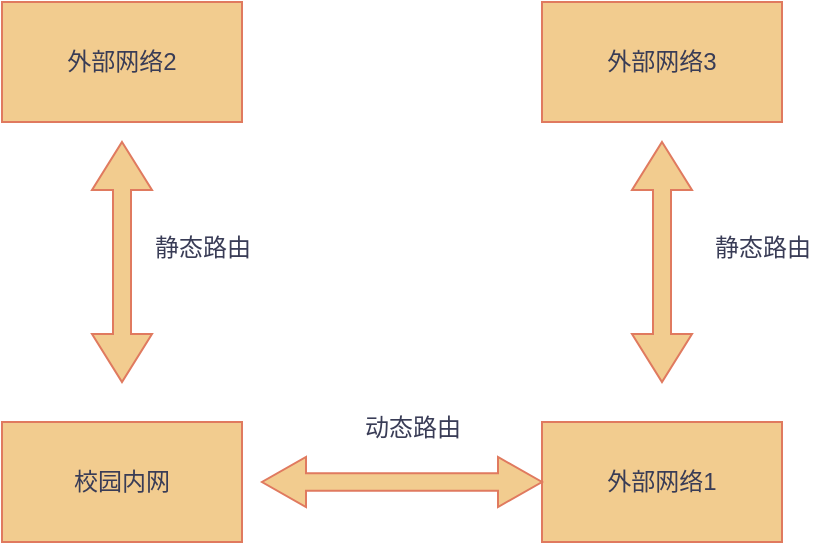 <mxfile version="21.5.0" type="github" pages="3">
  <diagram id="JUidYBW1GJWZsKxiZpDq" name="第 1 页">
    <mxGraphModel dx="1008" dy="642" grid="1" gridSize="10" guides="1" tooltips="1" connect="1" arrows="1" fold="1" page="1" pageScale="1" pageWidth="827" pageHeight="1169" math="0" shadow="0">
      <root>
        <mxCell id="0" />
        <mxCell id="1" parent="0" />
        <mxCell id="DiUsqnAPW3JsSKyYud-B-1" value="校园内网" style="rounded=0;whiteSpace=wrap;html=1;labelBackgroundColor=none;fillColor=#F2CC8F;strokeColor=#E07A5F;fontColor=#393C56;" vertex="1" parent="1">
          <mxGeometry x="200" y="350" width="120" height="60" as="geometry" />
        </mxCell>
        <mxCell id="DiUsqnAPW3JsSKyYud-B-2" value="外部网络1" style="rounded=0;whiteSpace=wrap;html=1;labelBackgroundColor=none;fillColor=#F2CC8F;strokeColor=#E07A5F;fontColor=#393C56;" vertex="1" parent="1">
          <mxGeometry x="470" y="350" width="120" height="60" as="geometry" />
        </mxCell>
        <mxCell id="DiUsqnAPW3JsSKyYud-B-3" value="外部网络2" style="rounded=0;whiteSpace=wrap;html=1;labelBackgroundColor=none;fillColor=#F2CC8F;strokeColor=#E07A5F;fontColor=#393C56;" vertex="1" parent="1">
          <mxGeometry x="200" y="140" width="120" height="60" as="geometry" />
        </mxCell>
        <mxCell id="DiUsqnAPW3JsSKyYud-B-4" value="外部网络3" style="rounded=0;whiteSpace=wrap;html=1;labelBackgroundColor=none;fillColor=#F2CC8F;strokeColor=#E07A5F;fontColor=#393C56;" vertex="1" parent="1">
          <mxGeometry x="470" y="140" width="120" height="60" as="geometry" />
        </mxCell>
        <mxCell id="DiUsqnAPW3JsSKyYud-B-8" value="动态路由" style="text;html=1;align=center;verticalAlign=middle;resizable=0;points=[];autosize=1;strokeColor=none;fillColor=none;labelBackgroundColor=none;fontColor=#393C56;" vertex="1" parent="1">
          <mxGeometry x="370" y="337.5" width="70" height="30" as="geometry" />
        </mxCell>
        <mxCell id="DiUsqnAPW3JsSKyYud-B-13" value="" style="html=1;shadow=0;dashed=0;align=center;verticalAlign=middle;shape=mxgraph.arrows2.twoWayArrow;dy=0.65;dx=22;strokeColor=#E07A5F;fontColor=#393C56;fillColor=#F2CC8F;" vertex="1" parent="1">
          <mxGeometry x="330" y="367.5" width="140" height="25" as="geometry" />
        </mxCell>
        <mxCell id="DiUsqnAPW3JsSKyYud-B-16" value="" style="shape=doubleArrow;direction=south;whiteSpace=wrap;html=1;strokeColor=#E07A5F;fontColor=#393C56;fillColor=#F2CC8F;" vertex="1" parent="1">
          <mxGeometry x="245" y="210" width="30" height="120" as="geometry" />
        </mxCell>
        <mxCell id="DiUsqnAPW3JsSKyYud-B-17" value="" style="shape=doubleArrow;direction=south;whiteSpace=wrap;html=1;strokeColor=#E07A5F;fontColor=#393C56;fillColor=#F2CC8F;" vertex="1" parent="1">
          <mxGeometry x="515" y="210" width="30" height="120" as="geometry" />
        </mxCell>
        <mxCell id="DiUsqnAPW3JsSKyYud-B-20" value="静态路由" style="text;html=1;align=center;verticalAlign=middle;resizable=0;points=[];autosize=1;strokeColor=none;fillColor=none;fontColor=#393C56;" vertex="1" parent="1">
          <mxGeometry x="265" y="248" width="70" height="30" as="geometry" />
        </mxCell>
        <mxCell id="DiUsqnAPW3JsSKyYud-B-21" value="静态路由" style="text;html=1;align=center;verticalAlign=middle;resizable=0;points=[];autosize=1;strokeColor=none;fillColor=none;fontColor=#393C56;" vertex="1" parent="1">
          <mxGeometry x="545" y="248" width="70" height="30" as="geometry" />
        </mxCell>
      </root>
    </mxGraphModel>
  </diagram>
  <diagram id="n-5jh5liyN02yLnXecr6" name="第 2 页">
    <mxGraphModel dx="996" dy="640" grid="1" gridSize="10" guides="1" tooltips="1" connect="1" arrows="1" fold="1" page="1" pageScale="1" pageWidth="827" pageHeight="1169" math="0" shadow="0">
      <root>
        <mxCell id="0" />
        <mxCell id="1" parent="0" />
        <mxCell id="jBzcunzqPuZhBJbaHfQc-12" value="" style="edgeStyle=orthogonalEdgeStyle;rounded=0;orthogonalLoop=1;jettySize=auto;html=1;" edge="1" parent="1" source="jBzcunzqPuZhBJbaHfQc-1" target="jBzcunzqPuZhBJbaHfQc-3">
          <mxGeometry relative="1" as="geometry" />
        </mxCell>
        <mxCell id="jBzcunzqPuZhBJbaHfQc-1" value="信源" style="rounded=0;whiteSpace=wrap;html=1;" vertex="1" parent="1">
          <mxGeometry x="80" y="390" width="100" height="50" as="geometry" />
        </mxCell>
        <mxCell id="jBzcunzqPuZhBJbaHfQc-19" value="" style="edgeStyle=orthogonalEdgeStyle;rounded=0;orthogonalLoop=1;jettySize=auto;html=1;" edge="1" parent="1" source="jBzcunzqPuZhBJbaHfQc-2" target="jBzcunzqPuZhBJbaHfQc-8">
          <mxGeometry relative="1" as="geometry" />
        </mxCell>
        <mxCell id="jBzcunzqPuZhBJbaHfQc-2" value="信道" style="rounded=0;whiteSpace=wrap;html=1;" vertex="1" parent="1">
          <mxGeometry x="600" y="480" width="100" height="50" as="geometry" />
        </mxCell>
        <mxCell id="jBzcunzqPuZhBJbaHfQc-13" value="" style="edgeStyle=orthogonalEdgeStyle;rounded=0;orthogonalLoop=1;jettySize=auto;html=1;" edge="1" parent="1" source="jBzcunzqPuZhBJbaHfQc-3" target="jBzcunzqPuZhBJbaHfQc-5">
          <mxGeometry relative="1" as="geometry" />
        </mxCell>
        <mxCell id="jBzcunzqPuZhBJbaHfQc-3" value="编码" style="rounded=0;whiteSpace=wrap;html=1;" vertex="1" parent="1">
          <mxGeometry x="210" y="390" width="100" height="50" as="geometry" />
        </mxCell>
        <mxCell id="jBzcunzqPuZhBJbaHfQc-17" value="" style="edgeStyle=orthogonalEdgeStyle;rounded=0;orthogonalLoop=1;jettySize=auto;html=1;" edge="1" parent="1" source="jBzcunzqPuZhBJbaHfQc-4" target="jBzcunzqPuZhBJbaHfQc-2">
          <mxGeometry relative="1" as="geometry" />
        </mxCell>
        <mxCell id="jBzcunzqPuZhBJbaHfQc-4" value="放大" style="rounded=0;whiteSpace=wrap;html=1;" vertex="1" parent="1">
          <mxGeometry x="600" y="390" width="100" height="50" as="geometry" />
        </mxCell>
        <mxCell id="jBzcunzqPuZhBJbaHfQc-14" value="" style="edgeStyle=orthogonalEdgeStyle;rounded=0;orthogonalLoop=1;jettySize=auto;html=1;" edge="1" parent="1" source="jBzcunzqPuZhBJbaHfQc-5" target="jBzcunzqPuZhBJbaHfQc-6">
          <mxGeometry relative="1" as="geometry" />
        </mxCell>
        <mxCell id="jBzcunzqPuZhBJbaHfQc-5" value="扩频调制" style="rounded=0;whiteSpace=wrap;html=1;" vertex="1" parent="1">
          <mxGeometry x="340" y="390" width="100" height="50" as="geometry" />
        </mxCell>
        <mxCell id="jBzcunzqPuZhBJbaHfQc-15" value="" style="edgeStyle=orthogonalEdgeStyle;rounded=0;orthogonalLoop=1;jettySize=auto;html=1;" edge="1" parent="1" source="jBzcunzqPuZhBJbaHfQc-6" target="jBzcunzqPuZhBJbaHfQc-4">
          <mxGeometry relative="1" as="geometry" />
        </mxCell>
        <mxCell id="jBzcunzqPuZhBJbaHfQc-6" value="上变频" style="rounded=0;whiteSpace=wrap;html=1;" vertex="1" parent="1">
          <mxGeometry x="470" y="390" width="100" height="50" as="geometry" />
        </mxCell>
        <mxCell id="jBzcunzqPuZhBJbaHfQc-20" value="" style="edgeStyle=orthogonalEdgeStyle;rounded=0;orthogonalLoop=1;jettySize=auto;html=1;" edge="1" parent="1" source="jBzcunzqPuZhBJbaHfQc-7" target="jBzcunzqPuZhBJbaHfQc-2">
          <mxGeometry relative="1" as="geometry" />
        </mxCell>
        <mxCell id="jBzcunzqPuZhBJbaHfQc-7" value="噪声" style="rounded=0;whiteSpace=wrap;html=1;" vertex="1" parent="1">
          <mxGeometry x="740" y="480" width="50" height="50" as="geometry" />
        </mxCell>
        <mxCell id="jBzcunzqPuZhBJbaHfQc-21" value="" style="edgeStyle=orthogonalEdgeStyle;rounded=0;orthogonalLoop=1;jettySize=auto;html=1;" edge="1" parent="1" source="jBzcunzqPuZhBJbaHfQc-8" target="jBzcunzqPuZhBJbaHfQc-10">
          <mxGeometry relative="1" as="geometry" />
        </mxCell>
        <mxCell id="jBzcunzqPuZhBJbaHfQc-8" value="下变频" style="rounded=0;whiteSpace=wrap;html=1;" vertex="1" parent="1">
          <mxGeometry x="600" y="570" width="100" height="50" as="geometry" />
        </mxCell>
        <mxCell id="jBzcunzqPuZhBJbaHfQc-23" value="" style="edgeStyle=orthogonalEdgeStyle;rounded=0;orthogonalLoop=1;jettySize=auto;html=1;" edge="1" parent="1" source="jBzcunzqPuZhBJbaHfQc-9" target="jBzcunzqPuZhBJbaHfQc-11">
          <mxGeometry relative="1" as="geometry" />
        </mxCell>
        <mxCell id="jBzcunzqPuZhBJbaHfQc-9" value="译码" style="rounded=0;whiteSpace=wrap;html=1;" vertex="1" parent="1">
          <mxGeometry x="340" y="570" width="100" height="50" as="geometry" />
        </mxCell>
        <mxCell id="jBzcunzqPuZhBJbaHfQc-22" value="" style="edgeStyle=orthogonalEdgeStyle;rounded=0;orthogonalLoop=1;jettySize=auto;html=1;" edge="1" parent="1" source="jBzcunzqPuZhBJbaHfQc-10" target="jBzcunzqPuZhBJbaHfQc-9">
          <mxGeometry relative="1" as="geometry" />
        </mxCell>
        <mxCell id="jBzcunzqPuZhBJbaHfQc-10" value="解括解调" style="rounded=0;whiteSpace=wrap;html=1;" vertex="1" parent="1">
          <mxGeometry x="470" y="570" width="100" height="50" as="geometry" />
        </mxCell>
        <mxCell id="jBzcunzqPuZhBJbaHfQc-11" value="信宿" style="rounded=0;whiteSpace=wrap;html=1;" vertex="1" parent="1">
          <mxGeometry x="210" y="570" width="100" height="50" as="geometry" />
        </mxCell>
        <mxCell id="jBzcunzqPuZhBJbaHfQc-25" value="" style="edgeStyle=orthogonalEdgeStyle;rounded=0;orthogonalLoop=1;jettySize=auto;html=1;" edge="1" parent="1" source="jBzcunzqPuZhBJbaHfQc-24" target="jBzcunzqPuZhBJbaHfQc-5">
          <mxGeometry relative="1" as="geometry" />
        </mxCell>
        <mxCell id="jBzcunzqPuZhBJbaHfQc-26" style="edgeStyle=orthogonalEdgeStyle;rounded=0;orthogonalLoop=1;jettySize=auto;html=1;entryX=0.433;entryY=-0.053;entryDx=0;entryDy=0;entryPerimeter=0;" edge="1" parent="1" source="jBzcunzqPuZhBJbaHfQc-24" target="jBzcunzqPuZhBJbaHfQc-10">
          <mxGeometry relative="1" as="geometry" />
        </mxCell>
        <mxCell id="jBzcunzqPuZhBJbaHfQc-24" value="码发生器" style="rounded=0;whiteSpace=wrap;html=1;" vertex="1" parent="1">
          <mxGeometry x="370" y="485" width="120" height="40" as="geometry" />
        </mxCell>
      </root>
    </mxGraphModel>
  </diagram>
  <diagram id="dNqU60fY0eHauNR_faiF" name="第 3 页">
    <mxGraphModel dx="996" dy="640" grid="1" gridSize="10" guides="1" tooltips="1" connect="1" arrows="1" fold="1" page="1" pageScale="1" pageWidth="827" pageHeight="1169" math="0" shadow="0">
      <root>
        <mxCell id="0" />
        <mxCell id="1" parent="0" />
        <mxCell id="JVBkCC8Jjox7wk_21BTD-10" value="" style="edgeStyle=orthogonalEdgeStyle;rounded=0;orthogonalLoop=1;jettySize=auto;html=1;" edge="1" parent="1" source="JVBkCC8Jjox7wk_21BTD-1" target="JVBkCC8Jjox7wk_21BTD-3">
          <mxGeometry relative="1" as="geometry" />
        </mxCell>
        <mxCell id="JVBkCC8Jjox7wk_21BTD-1" value="信源编码" style="rounded=0;whiteSpace=wrap;html=1;" vertex="1" parent="1">
          <mxGeometry x="160" y="180" width="100" height="50" as="geometry" />
        </mxCell>
        <mxCell id="JVBkCC8Jjox7wk_21BTD-15" value="" style="edgeStyle=orthogonalEdgeStyle;rounded=0;orthogonalLoop=1;jettySize=auto;html=1;" edge="1" parent="1" source="JVBkCC8Jjox7wk_21BTD-2" target="JVBkCC8Jjox7wk_21BTD-7">
          <mxGeometry relative="1" as="geometry" />
        </mxCell>
        <mxCell id="JVBkCC8Jjox7wk_21BTD-2" value="码偏移消除" style="rounded=0;whiteSpace=wrap;html=1;" vertex="1" parent="1">
          <mxGeometry x="320" y="360" width="100" height="50" as="geometry" />
        </mxCell>
        <mxCell id="JVBkCC8Jjox7wk_21BTD-11" value="" style="edgeStyle=orthogonalEdgeStyle;rounded=0;orthogonalLoop=1;jettySize=auto;html=1;" edge="1" parent="1" source="JVBkCC8Jjox7wk_21BTD-3" target="JVBkCC8Jjox7wk_21BTD-4">
          <mxGeometry relative="1" as="geometry" />
        </mxCell>
        <mxCell id="JVBkCC8Jjox7wk_21BTD-3" value="码偏移" style="rounded=0;whiteSpace=wrap;html=1;" vertex="1" parent="1">
          <mxGeometry x="314" y="180" width="100" height="50" as="geometry" />
        </mxCell>
        <mxCell id="JVBkCC8Jjox7wk_21BTD-12" value="" style="edgeStyle=orthogonalEdgeStyle;rounded=0;orthogonalLoop=1;jettySize=auto;html=1;" edge="1" parent="1" source="JVBkCC8Jjox7wk_21BTD-4" target="JVBkCC8Jjox7wk_21BTD-5">
          <mxGeometry relative="1" as="geometry" />
        </mxCell>
        <mxCell id="JVBkCC8Jjox7wk_21BTD-4" value="信号调制" style="rounded=0;whiteSpace=wrap;html=1;" vertex="1" parent="1">
          <mxGeometry x="470" y="180" width="100" height="50" as="geometry" />
        </mxCell>
        <mxCell id="JVBkCC8Jjox7wk_21BTD-13" value="" style="edgeStyle=orthogonalEdgeStyle;rounded=0;orthogonalLoop=1;jettySize=auto;html=1;" edge="1" parent="1" source="JVBkCC8Jjox7wk_21BTD-5" target="JVBkCC8Jjox7wk_21BTD-6">
          <mxGeometry relative="1" as="geometry" />
        </mxCell>
        <mxCell id="JVBkCC8Jjox7wk_21BTD-5" value="信号传输" style="rounded=0;whiteSpace=wrap;html=1;" vertex="1" parent="1">
          <mxGeometry x="470" y="270" width="100" height="50" as="geometry" />
        </mxCell>
        <mxCell id="JVBkCC8Jjox7wk_21BTD-14" value="" style="edgeStyle=orthogonalEdgeStyle;rounded=0;orthogonalLoop=1;jettySize=auto;html=1;" edge="1" parent="1" source="JVBkCC8Jjox7wk_21BTD-6" target="JVBkCC8Jjox7wk_21BTD-2">
          <mxGeometry relative="1" as="geometry" />
        </mxCell>
        <mxCell id="JVBkCC8Jjox7wk_21BTD-6" value="信号解调" style="rounded=0;whiteSpace=wrap;html=1;" vertex="1" parent="1">
          <mxGeometry x="470" y="360" width="100" height="50" as="geometry" />
        </mxCell>
        <mxCell id="JVBkCC8Jjox7wk_21BTD-7" value="解码" style="rounded=0;whiteSpace=wrap;html=1;" vertex="1" parent="1">
          <mxGeometry x="180" y="360" width="100" height="50" as="geometry" />
        </mxCell>
        <mxCell id="JVBkCC8Jjox7wk_21BTD-17" value="" style="edgeStyle=orthogonalEdgeStyle;rounded=0;orthogonalLoop=1;jettySize=auto;html=1;" edge="1" parent="1" source="JVBkCC8Jjox7wk_21BTD-9" target="JVBkCC8Jjox7wk_21BTD-5">
          <mxGeometry relative="1" as="geometry" />
        </mxCell>
        <mxCell id="JVBkCC8Jjox7wk_21BTD-9" value="噪声" style="rounded=0;whiteSpace=wrap;html=1;" vertex="1" parent="1">
          <mxGeometry x="600" y="270" width="60" height="50" as="geometry" />
        </mxCell>
      </root>
    </mxGraphModel>
  </diagram>
</mxfile>
